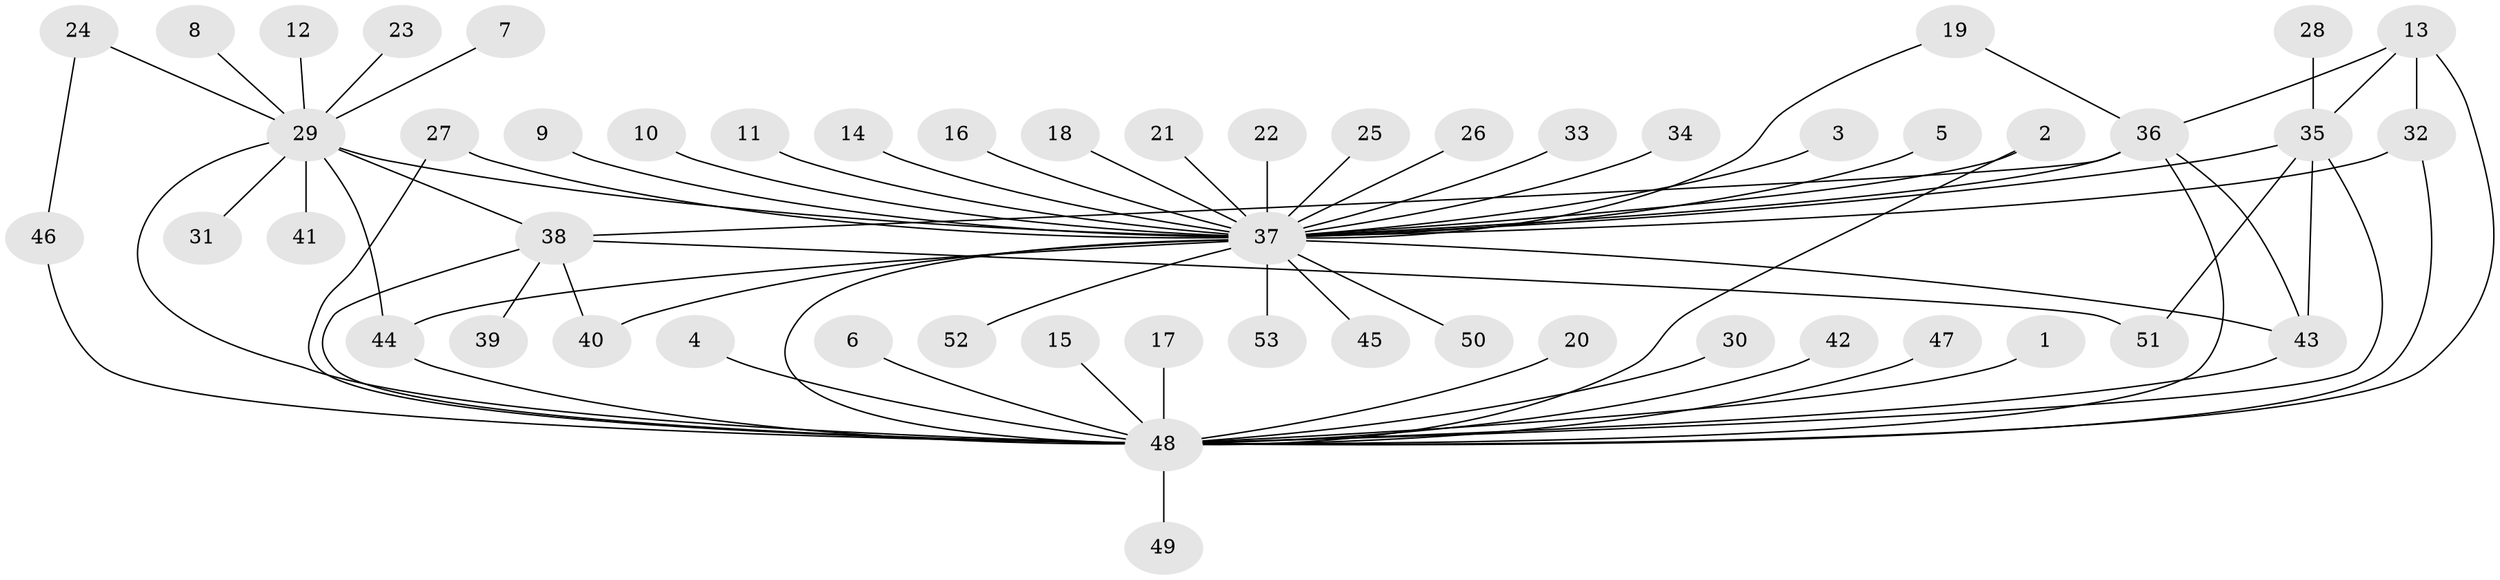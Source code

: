 // original degree distribution, {16: 0.009433962264150943, 14: 0.009433962264150943, 27: 0.009433962264150943, 9: 0.009433962264150943, 7: 0.02830188679245283, 1: 0.5188679245283019, 2: 0.18867924528301888, 11: 0.009433962264150943, 3: 0.12264150943396226, 12: 0.009433962264150943, 5: 0.018867924528301886, 6: 0.02830188679245283, 4: 0.03773584905660377}
// Generated by graph-tools (version 1.1) at 2025/49/03/09/25 03:49:55]
// undirected, 53 vertices, 72 edges
graph export_dot {
graph [start="1"]
  node [color=gray90,style=filled];
  1;
  2;
  3;
  4;
  5;
  6;
  7;
  8;
  9;
  10;
  11;
  12;
  13;
  14;
  15;
  16;
  17;
  18;
  19;
  20;
  21;
  22;
  23;
  24;
  25;
  26;
  27;
  28;
  29;
  30;
  31;
  32;
  33;
  34;
  35;
  36;
  37;
  38;
  39;
  40;
  41;
  42;
  43;
  44;
  45;
  46;
  47;
  48;
  49;
  50;
  51;
  52;
  53;
  1 -- 48 [weight=1.0];
  2 -- 37 [weight=1.0];
  2 -- 48 [weight=1.0];
  3 -- 37 [weight=1.0];
  4 -- 48 [weight=1.0];
  5 -- 37 [weight=1.0];
  6 -- 48 [weight=1.0];
  7 -- 29 [weight=1.0];
  8 -- 29 [weight=1.0];
  9 -- 37 [weight=1.0];
  10 -- 37 [weight=1.0];
  11 -- 37 [weight=1.0];
  12 -- 29 [weight=1.0];
  13 -- 32 [weight=1.0];
  13 -- 35 [weight=1.0];
  13 -- 36 [weight=1.0];
  13 -- 48 [weight=1.0];
  14 -- 37 [weight=1.0];
  15 -- 48 [weight=1.0];
  16 -- 37 [weight=1.0];
  17 -- 48 [weight=1.0];
  18 -- 37 [weight=1.0];
  19 -- 36 [weight=1.0];
  19 -- 37 [weight=1.0];
  20 -- 48 [weight=1.0];
  21 -- 37 [weight=1.0];
  22 -- 37 [weight=1.0];
  23 -- 29 [weight=1.0];
  24 -- 29 [weight=1.0];
  24 -- 46 [weight=1.0];
  25 -- 37 [weight=1.0];
  26 -- 37 [weight=1.0];
  27 -- 37 [weight=1.0];
  27 -- 48 [weight=1.0];
  28 -- 35 [weight=2.0];
  29 -- 31 [weight=1.0];
  29 -- 37 [weight=1.0];
  29 -- 38 [weight=1.0];
  29 -- 41 [weight=1.0];
  29 -- 44 [weight=1.0];
  29 -- 48 [weight=1.0];
  30 -- 48 [weight=1.0];
  32 -- 37 [weight=2.0];
  32 -- 48 [weight=3.0];
  33 -- 37 [weight=1.0];
  34 -- 37 [weight=1.0];
  35 -- 37 [weight=1.0];
  35 -- 43 [weight=1.0];
  35 -- 48 [weight=1.0];
  35 -- 51 [weight=1.0];
  36 -- 37 [weight=2.0];
  36 -- 38 [weight=1.0];
  36 -- 43 [weight=1.0];
  36 -- 48 [weight=1.0];
  37 -- 40 [weight=1.0];
  37 -- 43 [weight=1.0];
  37 -- 44 [weight=1.0];
  37 -- 45 [weight=1.0];
  37 -- 48 [weight=5.0];
  37 -- 50 [weight=2.0];
  37 -- 52 [weight=1.0];
  37 -- 53 [weight=1.0];
  38 -- 39 [weight=1.0];
  38 -- 40 [weight=1.0];
  38 -- 48 [weight=1.0];
  38 -- 51 [weight=1.0];
  42 -- 48 [weight=1.0];
  43 -- 48 [weight=1.0];
  44 -- 48 [weight=1.0];
  46 -- 48 [weight=1.0];
  47 -- 48 [weight=1.0];
  48 -- 49 [weight=1.0];
}
